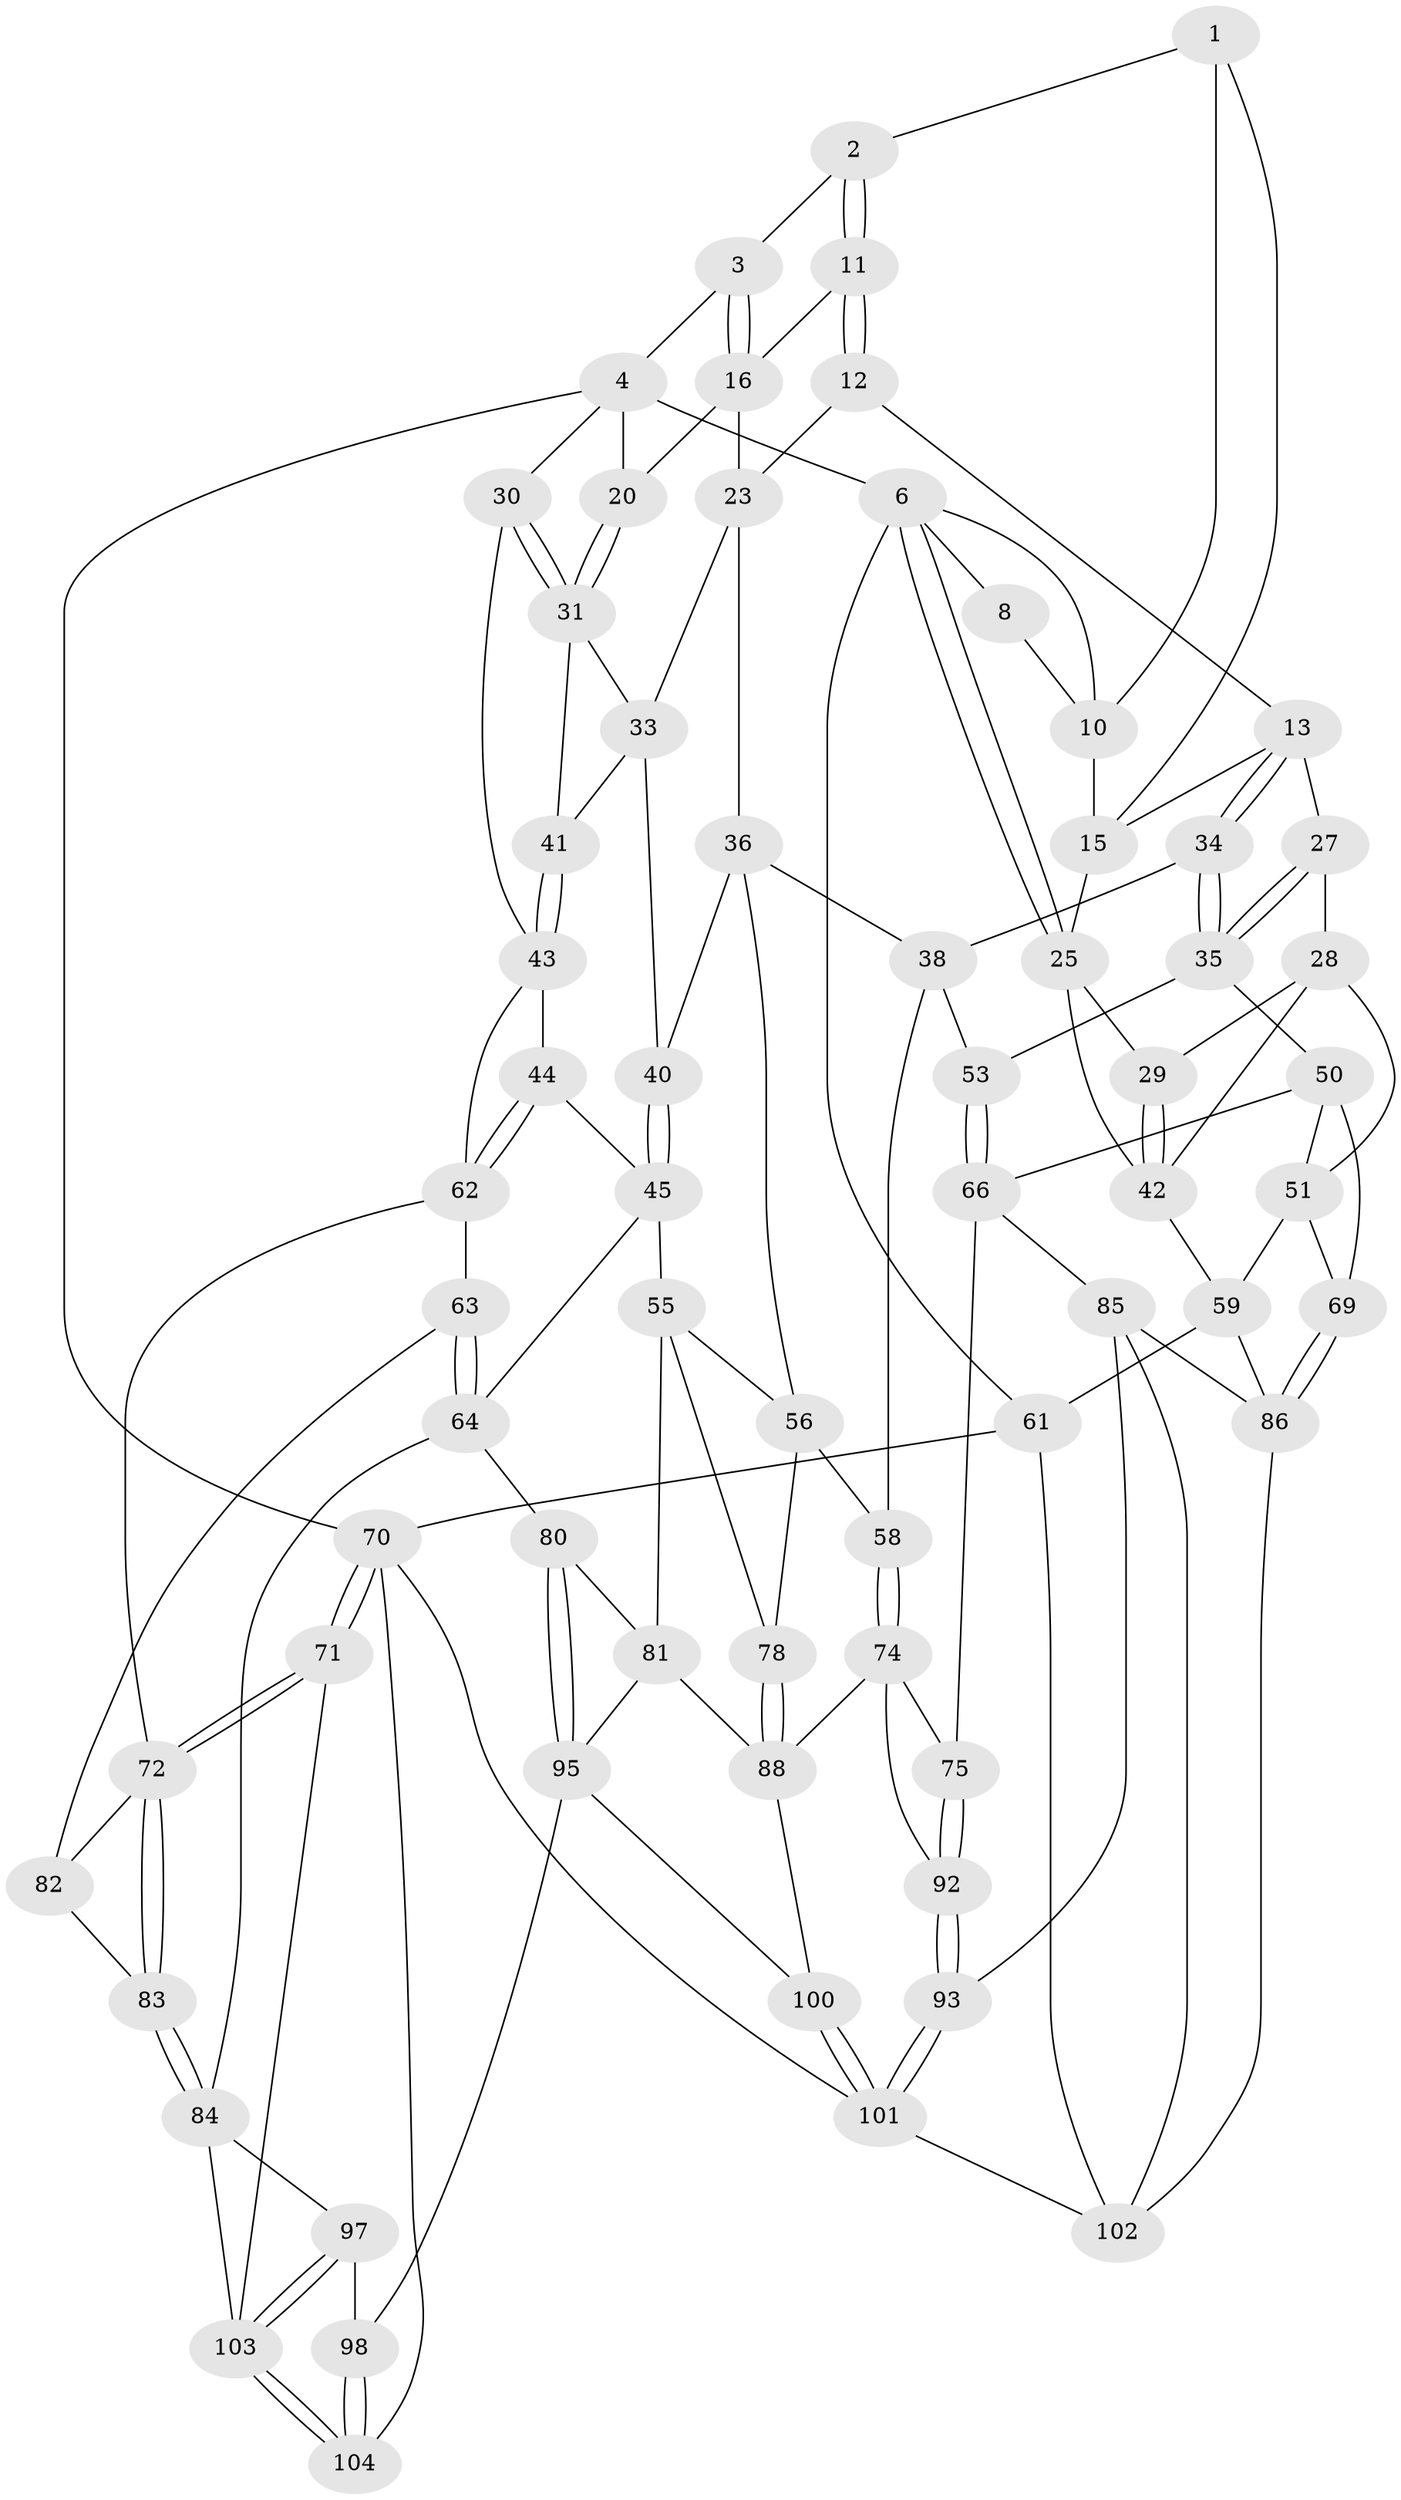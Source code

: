 // original degree distribution, {3: 0.018518518518518517, 4: 0.26851851851851855, 6: 0.25, 5: 0.46296296296296297}
// Generated by graph-tools (version 1.1) at 2025/42/03/06/25 10:42:27]
// undirected, 68 vertices, 152 edges
graph export_dot {
graph [start="1"]
  node [color=gray90,style=filled];
  1 [pos="+0.4352585538771024+0",super="+9"];
  2 [pos="+0.5304156519799342+0"];
  3 [pos="+0.6523299184705429+0"];
  4 [pos="+1+0",super="+5"];
  6 [pos="+0+0",super="+7"];
  8 [pos="+0.24765883872819613+0"];
  10 [pos="+0.2011922085866592+0.06276646199266561",super="+18"];
  11 [pos="+0.5485616448882583+0.12954190082220612",super="+17"];
  12 [pos="+0.5083715846144106+0.17391830676305126",super="+22"];
  13 [pos="+0.39450010821637316+0.20232335015453745",super="+14"];
  15 [pos="+0.3503484179419317+0.14490924144883147",super="+19"];
  16 [pos="+0.6784907000901097+0.14613885204103547",super="+21"];
  20 [pos="+0.7748076152722124+0.17241960504192458"];
  23 [pos="+0.7560702327492195+0.21966577577149338",super="+24"];
  25 [pos="+0+0",super="+26"];
  27 [pos="+0.1923664916709628+0.3023299107339513"];
  28 [pos="+0.1806256178796936+0.30063995323693754",super="+47"];
  29 [pos="+0.14737031448816232+0.24918286495093428"];
  30 [pos="+1+0.22545652946518743"];
  31 [pos="+1+0.23475285725058737",super="+32"];
  33 [pos="+0.7694293271503658+0.23809615748309548",super="+39"];
  34 [pos="+0.4164208261075526+0.2917961568670191"];
  35 [pos="+0.30773074540882334+0.4425580953973849",super="+49"];
  36 [pos="+0.5937096858268076+0.3883717967694761",super="+37"];
  38 [pos="+0.5461124155923478+0.4033722783403184",super="+52"];
  40 [pos="+0.7340207600582855+0.4393540431256753"];
  41 [pos="+0.867253290111392+0.37215011548222265"];
  42 [pos="+0+0.2566473213263373",super="+48"];
  43 [pos="+0.8886970393359593+0.4024280931746892",super="+46"];
  44 [pos="+0.8373155249564803+0.4857266338629532"];
  45 [pos="+0.7483107409129693+0.46079697773413386",super="+54"];
  50 [pos="+0.15585813853519914+0.5058765515039217",super="+67"];
  51 [pos="+0.10256628845196641+0.4888925558180915",super="+68"];
  53 [pos="+0.3473028854916672+0.5037935393133265"];
  55 [pos="+0.6329191829704709+0.584849378909122",super="+77"];
  56 [pos="+0.5758725897043785+0.4687431065971534",super="+57"];
  58 [pos="+0.41281529266641553+0.6378848251347589"];
  59 [pos="+0+0.5788158877139228",super="+60"];
  61 [pos="+0+1"];
  62 [pos="+0.878707126421962+0.5481281708534625",super="+65"];
  63 [pos="+0.8351740735605596+0.6026701822407409"];
  64 [pos="+0.7699144386670558+0.6372246719917681",super="+79"];
  66 [pos="+0.2058014594140888+0.6130033692039876",super="+76"];
  69 [pos="+0.14141741078054973+0.6679200621156857"];
  70 [pos="+1+1",super="+106"];
  71 [pos="+1+1"];
  72 [pos="+1+0.9922213986389277",super="+73"];
  74 [pos="+0.4085719827906878+0.6448544910811125",super="+91"];
  75 [pos="+0.37074369211404185+0.6770512341545738"];
  78 [pos="+0.5110067665284734+0.6534940645011801"];
  80 [pos="+0.7225305038933385+0.7335171197019229"];
  81 [pos="+0.6272173510231499+0.6763841921941427",super="+87"];
  82 [pos="+0.842222901475016+0.6132458838762163"];
  83 [pos="+0.9420944498142264+0.8616094983645025"];
  84 [pos="+0.8801394267880005+0.841778438408017",super="+96"];
  85 [pos="+0.1740027372496753+0.7905337210799563",super="+94"];
  86 [pos="+0.1458102918134576+0.7633905781649692",super="+89"];
  88 [pos="+0.5451050039613751+0.7514581634496761",super="+90"];
  92 [pos="+0.33965563842027874+0.8859543612365867"];
  93 [pos="+0.33841008587551186+0.8911440193216903"];
  95 [pos="+0.6198783031082123+0.8297348764294133",super="+99"];
  97 [pos="+0.7363337385134195+0.8830556150896348"];
  98 [pos="+0.6862012377165486+0.8875221893371409"];
  100 [pos="+0.4776303509666361+0.988153480511064"];
  101 [pos="+0.45523197665016885+1",super="+107"];
  102 [pos="+0.1265903185384172+0.9420233875790941",super="+108"];
  103 [pos="+0.7243231395358971+0.9683489930951099",super="+105"];
  104 [pos="+0.7019583395952093+0.9784158864178242"];
  1 -- 2;
  1 -- 10;
  1 -- 15;
  2 -- 3;
  2 -- 11;
  2 -- 11;
  3 -- 4;
  3 -- 16;
  3 -- 16;
  4 -- 20;
  4 -- 30;
  4 -- 70;
  4 -- 6;
  6 -- 25;
  6 -- 25;
  6 -- 61;
  6 -- 8;
  6 -- 10;
  8 -- 10;
  10 -- 15;
  11 -- 12 [weight=2];
  11 -- 12;
  11 -- 16;
  12 -- 13;
  12 -- 23;
  13 -- 34;
  13 -- 34;
  13 -- 27;
  13 -- 15;
  15 -- 25;
  16 -- 20;
  16 -- 23;
  20 -- 31;
  20 -- 31;
  23 -- 33;
  23 -- 36;
  25 -- 42;
  25 -- 29;
  27 -- 28;
  27 -- 35;
  27 -- 35;
  28 -- 29;
  28 -- 42;
  28 -- 51;
  29 -- 42;
  29 -- 42;
  30 -- 31;
  30 -- 31;
  30 -- 43;
  31 -- 33;
  31 -- 41;
  33 -- 40;
  33 -- 41;
  34 -- 35;
  34 -- 35;
  34 -- 38;
  35 -- 50;
  35 -- 53;
  36 -- 40;
  36 -- 56;
  36 -- 38;
  38 -- 58;
  38 -- 53;
  40 -- 45;
  40 -- 45;
  41 -- 43;
  41 -- 43;
  42 -- 59;
  43 -- 44;
  43 -- 62;
  44 -- 45;
  44 -- 62;
  44 -- 62;
  45 -- 64;
  45 -- 55;
  50 -- 51;
  50 -- 69;
  50 -- 66;
  51 -- 59;
  51 -- 69;
  53 -- 66;
  53 -- 66;
  55 -- 56;
  55 -- 81;
  55 -- 78;
  56 -- 58;
  56 -- 78;
  58 -- 74;
  58 -- 74;
  59 -- 61;
  59 -- 86;
  61 -- 70;
  61 -- 102;
  62 -- 63;
  62 -- 72;
  63 -- 64;
  63 -- 64;
  63 -- 82;
  64 -- 80;
  64 -- 84;
  66 -- 75;
  66 -- 85;
  69 -- 86;
  69 -- 86;
  70 -- 71;
  70 -- 71;
  70 -- 104;
  70 -- 101;
  71 -- 72;
  71 -- 72;
  71 -- 103;
  72 -- 83;
  72 -- 83;
  72 -- 82;
  74 -- 75;
  74 -- 88;
  74 -- 92;
  75 -- 92;
  75 -- 92;
  78 -- 88;
  78 -- 88;
  80 -- 81;
  80 -- 95;
  80 -- 95;
  81 -- 88;
  81 -- 95;
  82 -- 83;
  83 -- 84;
  83 -- 84;
  84 -- 97;
  84 -- 103;
  85 -- 86;
  85 -- 93;
  85 -- 102;
  86 -- 102;
  88 -- 100;
  92 -- 93;
  92 -- 93;
  93 -- 101;
  93 -- 101;
  95 -- 98;
  95 -- 100;
  97 -- 98;
  97 -- 103;
  97 -- 103;
  98 -- 104;
  98 -- 104;
  100 -- 101;
  100 -- 101;
  101 -- 102;
  103 -- 104;
  103 -- 104;
}
